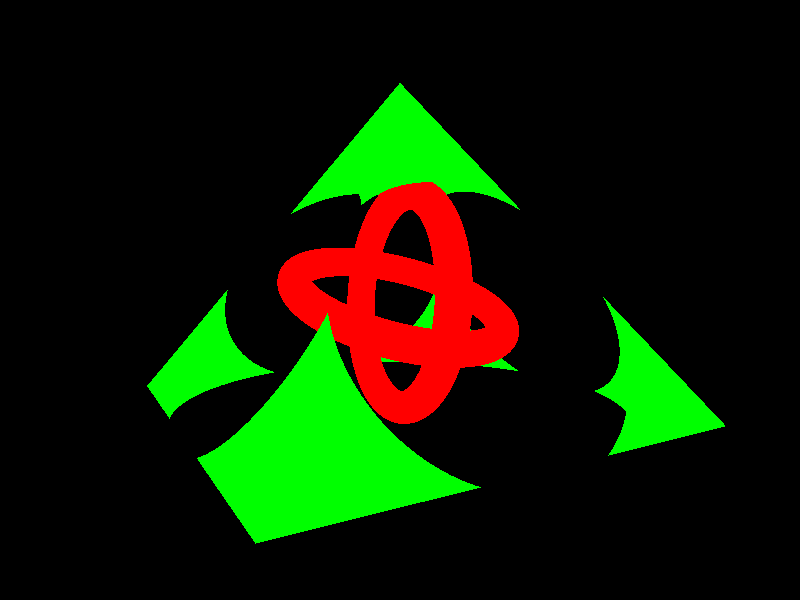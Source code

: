 //*****************************************************************
// Name: Tyler Bartlett
// Class:CS360 Fall 2018
// Class time: 1300-1350
// Date: 10/08/18
// Project #: Lab 1
// Driver Name: NA
// Program Description: A simple render of a pyramid with a hollow spherical hollow
//                      center and crossed rings sitting inside it.
// Test Oracle: NA
//				
// NOTES:
//
//*****************************************************************   


// perspective (default) camera
camera {  
    perspective
    location  <4, 1.5, 4>
    look_at   <0.0, 1.0,  0.0>
}

// light source
light_source {
    <4,1.5,4>,
    color rgb <0.95,0.95,0.85>
}

// Create the pyramid with center removed                      
intersection{ //----------------------------------------------------------------
    // linear prism in x-direction: from ... to ..., number of points (first = last)
    prism { 
        linear_spline
        -1.00 ,1.00 , 4
        <-1.00, 0.00>, // first point
        < 1.00, 0.00>, 
        < 0.00, 1.50>,
        <-1.00, 0.00>  // last point = first point!!!
        rotate<-90,-90,0> //turns prism in x direction! Don't change this line!  
    } // end of prism --------------------------------------------------------

    // linear prism in z-direction: from ,to ,number of points (first = last)
    prism { 
        linear_spline                                                                              
        -1.00 ,1.00 , 4
        <-1.00, 0.00>,  // first point
        < 1.00, 0.00>, 
        < 0.00, 1.50>, 
       <-1.00, 0.00>   // last point = first point!!!!
       rotate<-90,0,0>  
    } // end of prism --------------------------------------------------------
    
    sphere { <0,0.03,0>, 1.04 inverse}
    
    texture { 
        pigment{ color rgb<0.00, 1.00, 0.00>}
        finish { phong 1.0 reflection 0.00}
    } // end of texture
    rotate<0,15,0>
    scale <2, 2, 2> 
}// ------------------------------------------------------- end of intersection

//create the crossed-rings
union { //---------------------------------------
    torus { 1.0, 0.15 rotate<20,0,0> }
                    
    torus { 1.0, 0.15 rotate<20,0,95> }   

    texture { 
        pigment{ color rgb<1,0,0,>}
        finish { phong 1 reflection 0 } 
    } // end of texture
    scale <1,1,1> translate<0,1.0,0>
} //----------------end union  

//----------------------------------------------------------------------------------------- 
